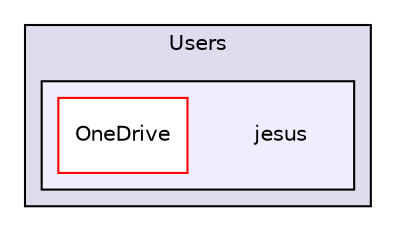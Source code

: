 digraph "C:/Users/jesus" {
  compound=true
  node [ fontsize="10", fontname="Helvetica"];
  edge [ labelfontsize="10", labelfontname="Helvetica"];
  subgraph clusterdir_d522931ffa1371640980b621734a4381 {
    graph [ bgcolor="#ddddee", pencolor="black", label="Users" fontname="Helvetica", fontsize="10", URL="dir_d522931ffa1371640980b621734a4381.html"]
  subgraph clusterdir_54ad5b48e13ddcd70942c595f85221b4 {
    graph [ bgcolor="#eeeeff", pencolor="black", label="" URL="dir_54ad5b48e13ddcd70942c595f85221b4.html"];
    dir_54ad5b48e13ddcd70942c595f85221b4 [shape=plaintext label="jesus"];
    dir_d61ff1ecc28292d8806bad12a1f9c68e [shape=box label="OneDrive" color="red" fillcolor="white" style="filled" URL="dir_d61ff1ecc28292d8806bad12a1f9c68e.html"];
  }
  }
}
